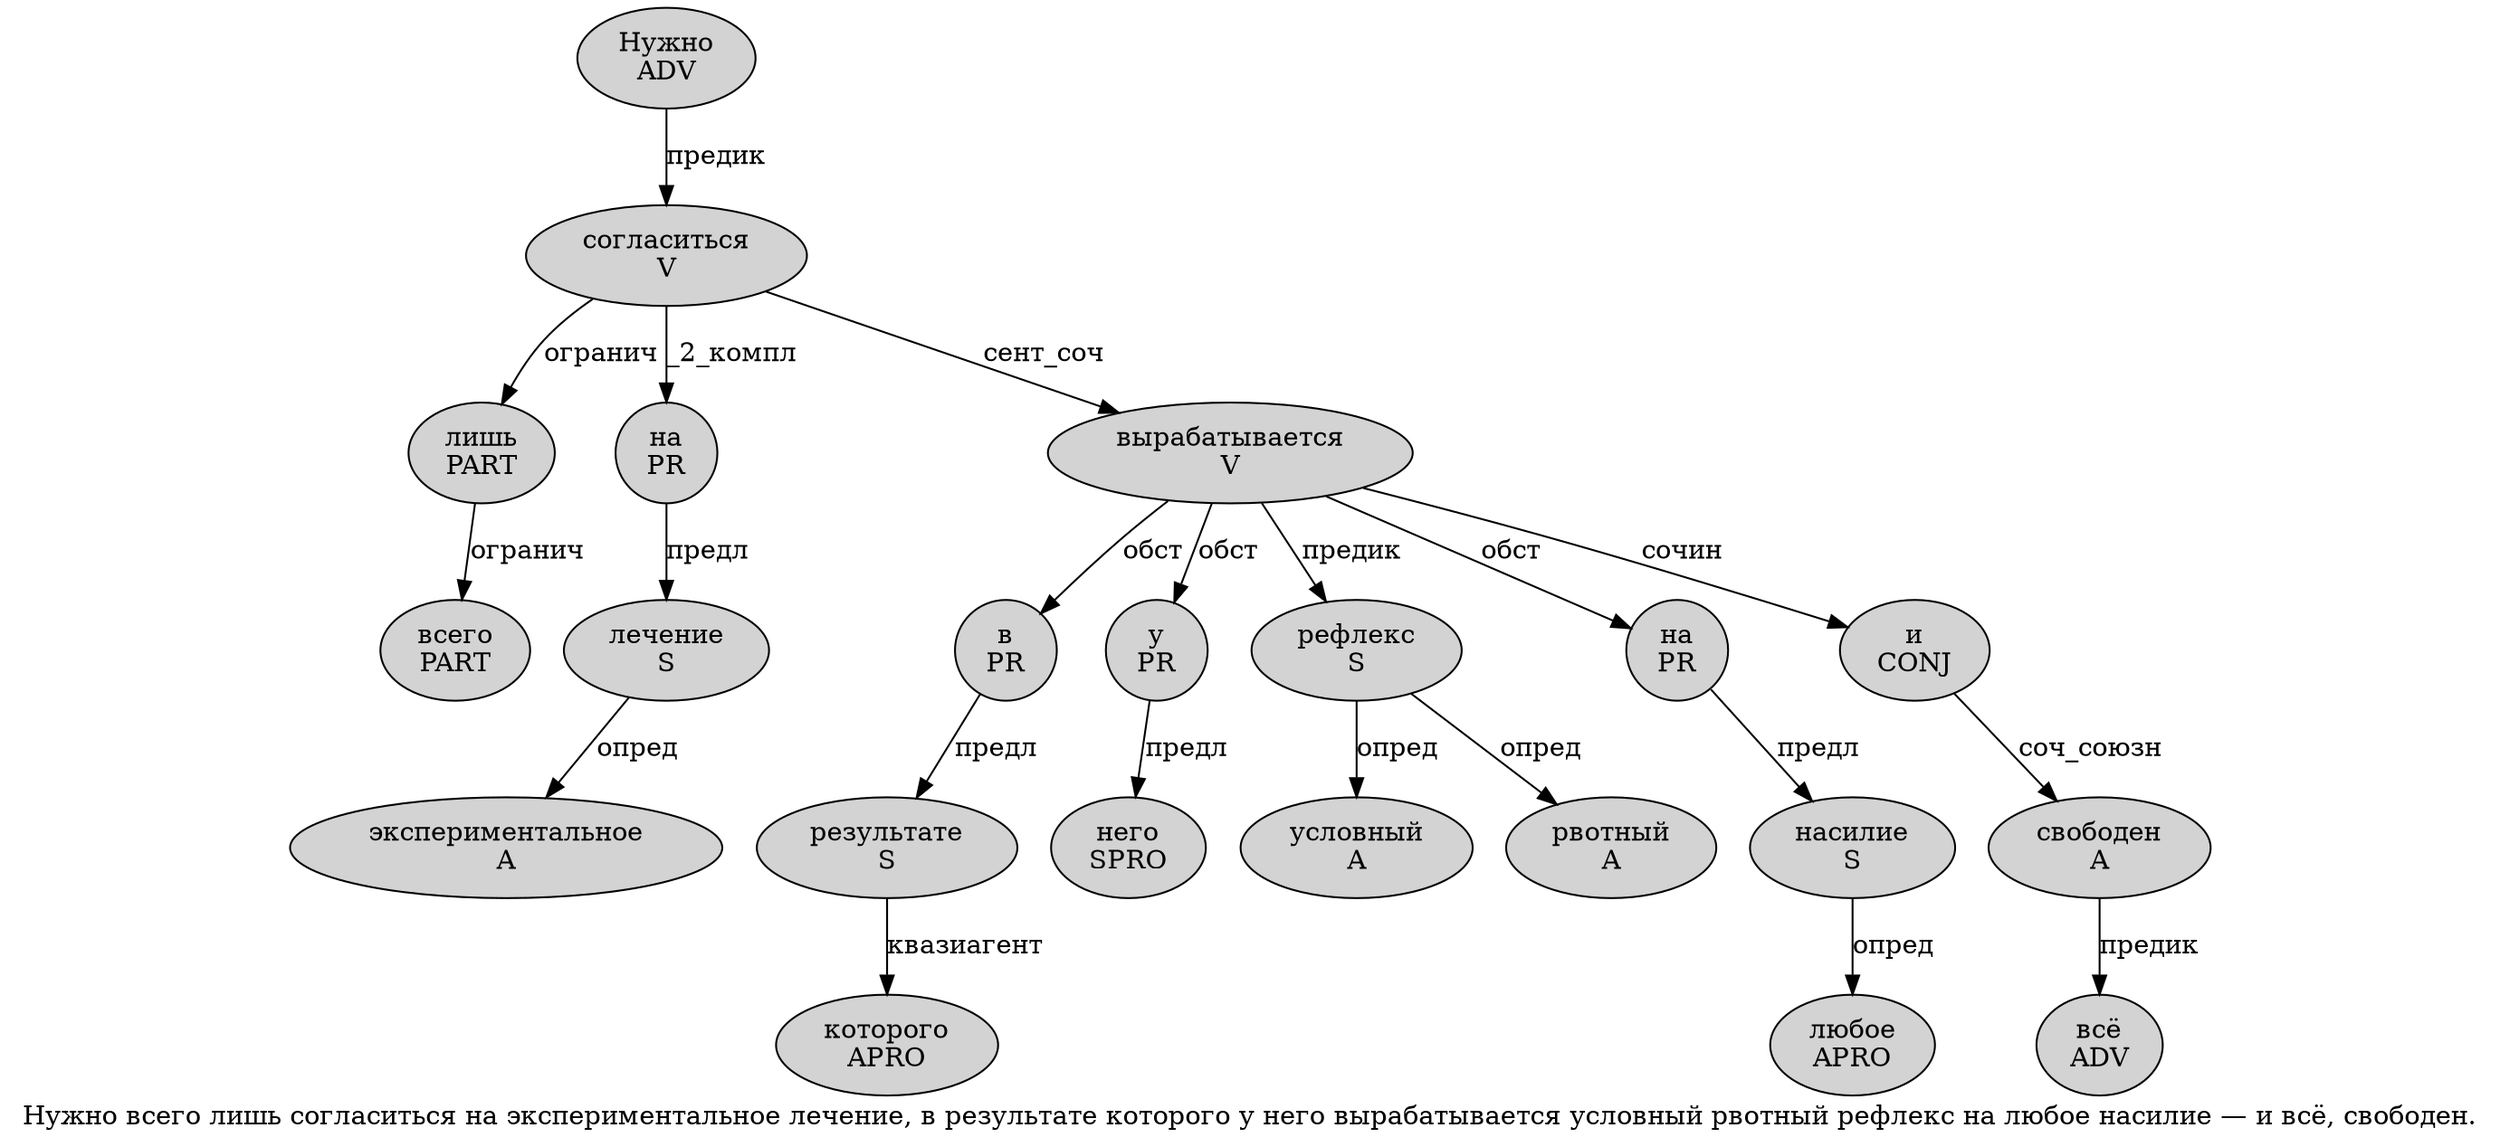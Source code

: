digraph SENTENCE_3975 {
	graph [label="Нужно всего лишь согласиться на экспериментальное лечение, в результате которого у него вырабатывается условный рвотный рефлекс на любое насилие — и всё, свободен."]
	node [style=filled]
		0 [label="Нужно
ADV" color="" fillcolor=lightgray penwidth=1 shape=ellipse]
		1 [label="всего
PART" color="" fillcolor=lightgray penwidth=1 shape=ellipse]
		2 [label="лишь
PART" color="" fillcolor=lightgray penwidth=1 shape=ellipse]
		3 [label="согласиться
V" color="" fillcolor=lightgray penwidth=1 shape=ellipse]
		4 [label="на
PR" color="" fillcolor=lightgray penwidth=1 shape=ellipse]
		5 [label="экспериментальное
A" color="" fillcolor=lightgray penwidth=1 shape=ellipse]
		6 [label="лечение
S" color="" fillcolor=lightgray penwidth=1 shape=ellipse]
		8 [label="в
PR" color="" fillcolor=lightgray penwidth=1 shape=ellipse]
		9 [label="результате
S" color="" fillcolor=lightgray penwidth=1 shape=ellipse]
		10 [label="которого
APRO" color="" fillcolor=lightgray penwidth=1 shape=ellipse]
		11 [label="у
PR" color="" fillcolor=lightgray penwidth=1 shape=ellipse]
		12 [label="него
SPRO" color="" fillcolor=lightgray penwidth=1 shape=ellipse]
		13 [label="вырабатывается
V" color="" fillcolor=lightgray penwidth=1 shape=ellipse]
		14 [label="условный
A" color="" fillcolor=lightgray penwidth=1 shape=ellipse]
		15 [label="рвотный
A" color="" fillcolor=lightgray penwidth=1 shape=ellipse]
		16 [label="рефлекс
S" color="" fillcolor=lightgray penwidth=1 shape=ellipse]
		17 [label="на
PR" color="" fillcolor=lightgray penwidth=1 shape=ellipse]
		18 [label="любое
APRO" color="" fillcolor=lightgray penwidth=1 shape=ellipse]
		19 [label="насилие
S" color="" fillcolor=lightgray penwidth=1 shape=ellipse]
		21 [label="и
CONJ" color="" fillcolor=lightgray penwidth=1 shape=ellipse]
		22 [label="всё
ADV" color="" fillcolor=lightgray penwidth=1 shape=ellipse]
		24 [label="свободен
A" color="" fillcolor=lightgray penwidth=1 shape=ellipse]
			3 -> 2 [label="огранич"]
			3 -> 4 [label="_2_компл"]
			3 -> 13 [label="сент_соч"]
			19 -> 18 [label="опред"]
			16 -> 14 [label="опред"]
			16 -> 15 [label="опред"]
			2 -> 1 [label="огранич"]
			17 -> 19 [label="предл"]
			11 -> 12 [label="предл"]
			6 -> 5 [label="опред"]
			4 -> 6 [label="предл"]
			8 -> 9 [label="предл"]
			13 -> 8 [label="обст"]
			13 -> 11 [label="обст"]
			13 -> 16 [label="предик"]
			13 -> 17 [label="обст"]
			13 -> 21 [label="сочин"]
			21 -> 24 [label="соч_союзн"]
			0 -> 3 [label="предик"]
			24 -> 22 [label="предик"]
			9 -> 10 [label="квазиагент"]
}